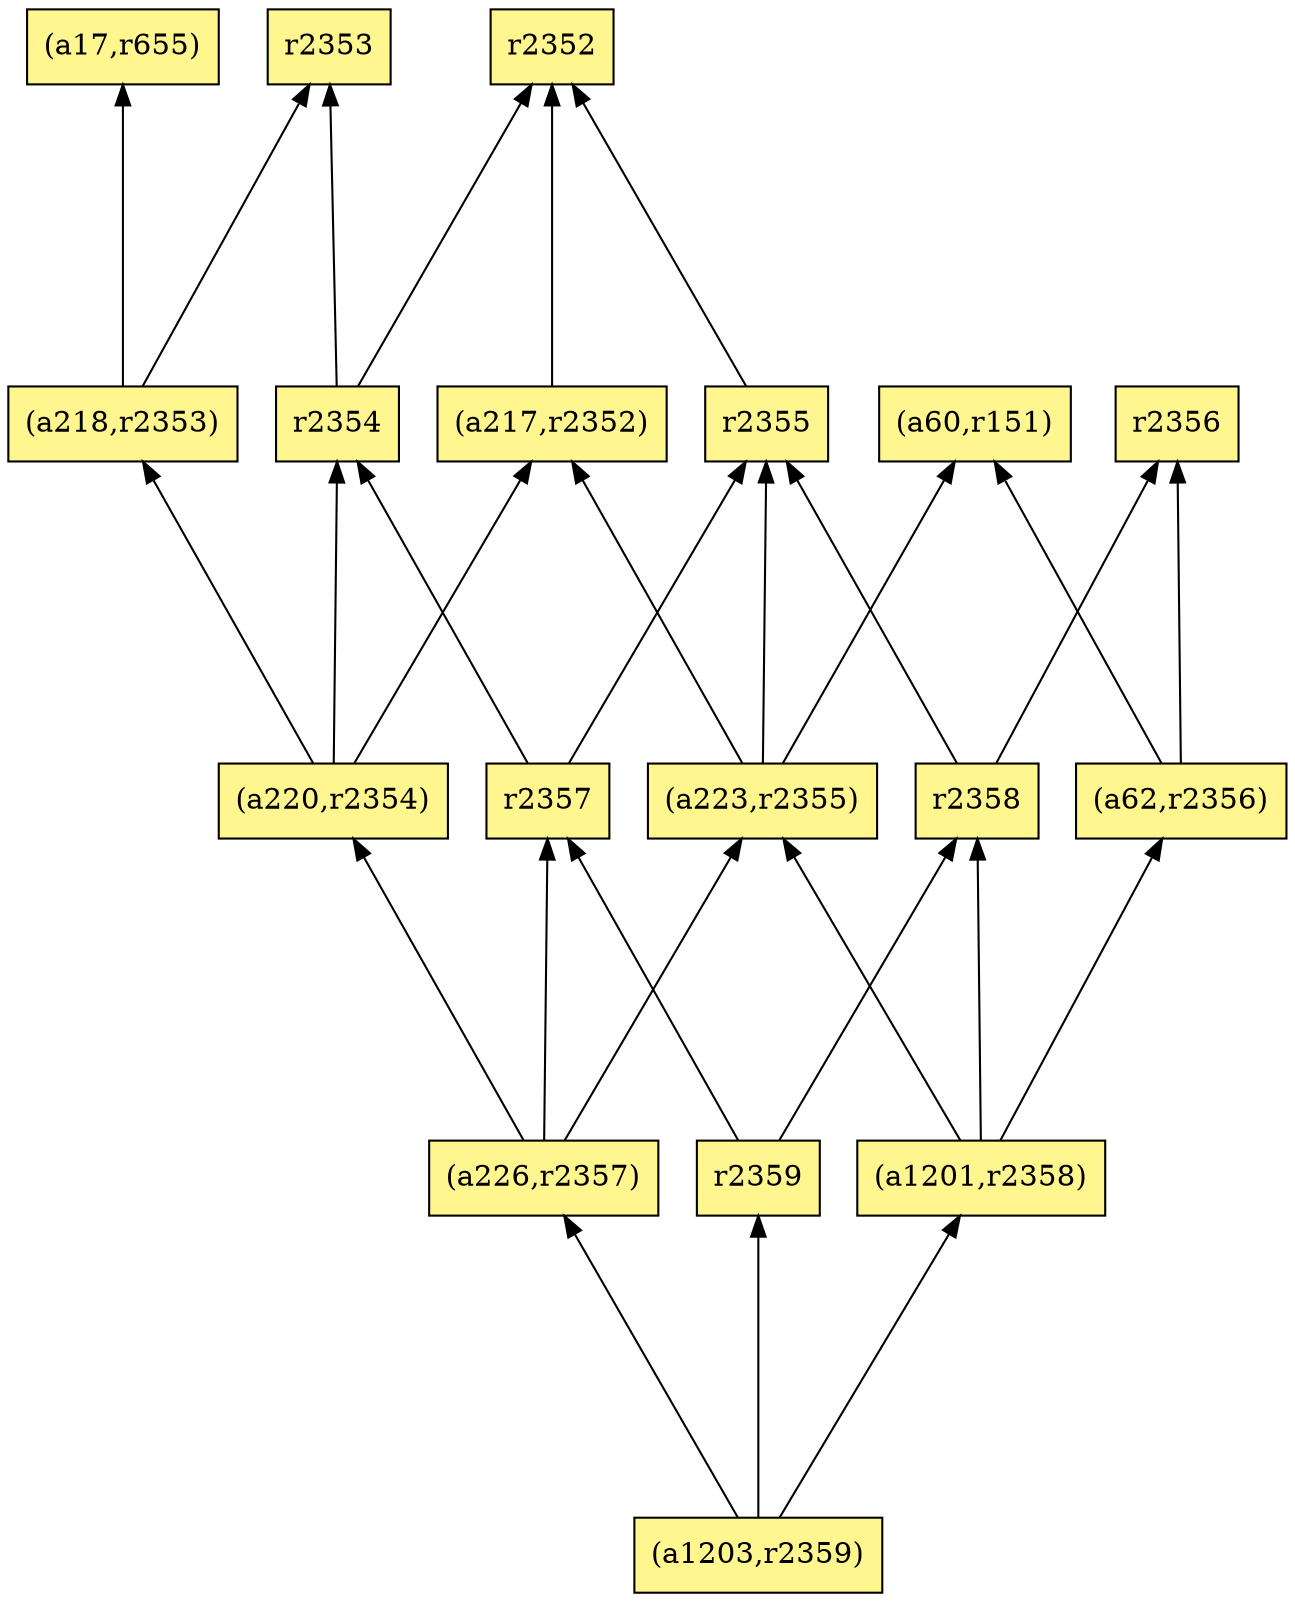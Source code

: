 digraph G {
rankdir=BT;ranksep="2.0";
"r2352" [shape=record,fillcolor=khaki1,style=filled,label="{r2352}"];
"r2353" [shape=record,fillcolor=khaki1,style=filled,label="{r2353}"];
"(a1201,r2358)" [shape=record,fillcolor=khaki1,style=filled,label="{(a1201,r2358)}"];
"r2359" [shape=record,fillcolor=khaki1,style=filled,label="{r2359}"];
"r2356" [shape=record,fillcolor=khaki1,style=filled,label="{r2356}"];
"r2354" [shape=record,fillcolor=khaki1,style=filled,label="{r2354}"];
"(a60,r151)" [shape=record,fillcolor=khaki1,style=filled,label="{(a60,r151)}"];
"r2355" [shape=record,fillcolor=khaki1,style=filled,label="{r2355}"];
"(a226,r2357)" [shape=record,fillcolor=khaki1,style=filled,label="{(a226,r2357)}"];
"(a62,r2356)" [shape=record,fillcolor=khaki1,style=filled,label="{(a62,r2356)}"];
"(a220,r2354)" [shape=record,fillcolor=khaki1,style=filled,label="{(a220,r2354)}"];
"(a17,r655)" [shape=record,fillcolor=khaki1,style=filled,label="{(a17,r655)}"];
"(a218,r2353)" [shape=record,fillcolor=khaki1,style=filled,label="{(a218,r2353)}"];
"r2357" [shape=record,fillcolor=khaki1,style=filled,label="{r2357}"];
"(a1203,r2359)" [shape=record,fillcolor=khaki1,style=filled,label="{(a1203,r2359)}"];
"(a223,r2355)" [shape=record,fillcolor=khaki1,style=filled,label="{(a223,r2355)}"];
"(a217,r2352)" [shape=record,fillcolor=khaki1,style=filled,label="{(a217,r2352)}"];
"r2358" [shape=record,fillcolor=khaki1,style=filled,label="{r2358}"];
"(a1201,r2358)" -> "(a223,r2355)"
"(a1201,r2358)" -> "(a62,r2356)"
"(a1201,r2358)" -> "r2358"
"r2359" -> "r2357"
"r2359" -> "r2358"
"r2354" -> "r2352"
"r2354" -> "r2353"
"r2355" -> "r2352"
"(a226,r2357)" -> "(a220,r2354)"
"(a226,r2357)" -> "r2357"
"(a226,r2357)" -> "(a223,r2355)"
"(a62,r2356)" -> "(a60,r151)"
"(a62,r2356)" -> "r2356"
"(a220,r2354)" -> "(a217,r2352)"
"(a220,r2354)" -> "(a218,r2353)"
"(a220,r2354)" -> "r2354"
"(a218,r2353)" -> "(a17,r655)"
"(a218,r2353)" -> "r2353"
"r2357" -> "r2354"
"r2357" -> "r2355"
"(a1203,r2359)" -> "(a1201,r2358)"
"(a1203,r2359)" -> "r2359"
"(a1203,r2359)" -> "(a226,r2357)"
"(a223,r2355)" -> "(a60,r151)"
"(a223,r2355)" -> "r2355"
"(a223,r2355)" -> "(a217,r2352)"
"(a217,r2352)" -> "r2352"
"r2358" -> "r2355"
"r2358" -> "r2356"
}